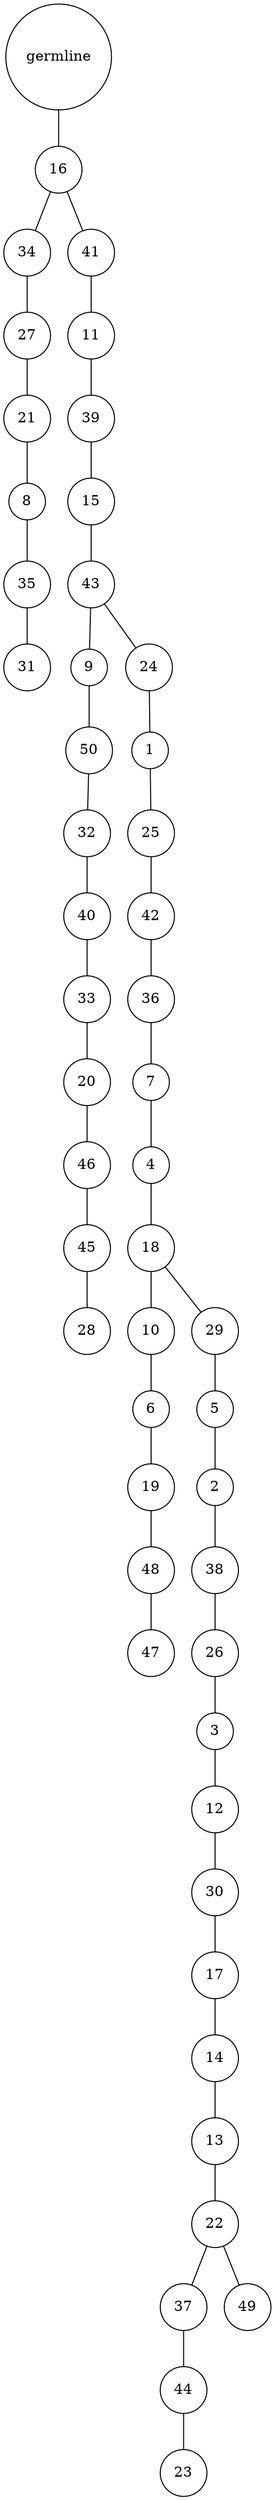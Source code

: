 graph {
	rankdir=UD;
	splines=line;
	node [shape=circle]
	"0x7fa379e05b80" [label="germline"];
	"0x7fa379e05bb0" [label="16"];
	"0x7fa379e05b80" -- "0x7fa379e05bb0" ;
	"0x7fa379e05be0" [label="34"];
	"0x7fa379e05bb0" -- "0x7fa379e05be0" ;
	"0x7fa379e05c10" [label="27"];
	"0x7fa379e05be0" -- "0x7fa379e05c10" ;
	"0x7fa379e05c40" [label="21"];
	"0x7fa379e05c10" -- "0x7fa379e05c40" ;
	"0x7fa379e05c70" [label="8"];
	"0x7fa379e05c40" -- "0x7fa379e05c70" ;
	"0x7fa379e05ca0" [label="35"];
	"0x7fa379e05c70" -- "0x7fa379e05ca0" ;
	"0x7fa379e05cd0" [label="31"];
	"0x7fa379e05ca0" -- "0x7fa379e05cd0" ;
	"0x7fa379e05d00" [label="41"];
	"0x7fa379e05bb0" -- "0x7fa379e05d00" ;
	"0x7fa379e05d30" [label="11"];
	"0x7fa379e05d00" -- "0x7fa379e05d30" ;
	"0x7fa379e05d60" [label="39"];
	"0x7fa379e05d30" -- "0x7fa379e05d60" ;
	"0x7fa379e05d90" [label="15"];
	"0x7fa379e05d60" -- "0x7fa379e05d90" ;
	"0x7fa379e05dc0" [label="43"];
	"0x7fa379e05d90" -- "0x7fa379e05dc0" ;
	"0x7fa379e05df0" [label="9"];
	"0x7fa379e05dc0" -- "0x7fa379e05df0" ;
	"0x7fa379e05e20" [label="50"];
	"0x7fa379e05df0" -- "0x7fa379e05e20" ;
	"0x7fa379e05e50" [label="32"];
	"0x7fa379e05e20" -- "0x7fa379e05e50" ;
	"0x7fa379e05e80" [label="40"];
	"0x7fa379e05e50" -- "0x7fa379e05e80" ;
	"0x7fa379e05eb0" [label="33"];
	"0x7fa379e05e80" -- "0x7fa379e05eb0" ;
	"0x7fa379e05ee0" [label="20"];
	"0x7fa379e05eb0" -- "0x7fa379e05ee0" ;
	"0x7fa379e05f10" [label="46"];
	"0x7fa379e05ee0" -- "0x7fa379e05f10" ;
	"0x7fa379e05f40" [label="45"];
	"0x7fa379e05f10" -- "0x7fa379e05f40" ;
	"0x7fa379e05f70" [label="28"];
	"0x7fa379e05f40" -- "0x7fa379e05f70" ;
	"0x7fa379e05fa0" [label="24"];
	"0x7fa379e05dc0" -- "0x7fa379e05fa0" ;
	"0x7fa379e05fd0" [label="1"];
	"0x7fa379e05fa0" -- "0x7fa379e05fd0" ;
	"0x7fa379e14040" [label="25"];
	"0x7fa379e05fd0" -- "0x7fa379e14040" ;
	"0x7fa379e14070" [label="42"];
	"0x7fa379e14040" -- "0x7fa379e14070" ;
	"0x7fa379e140a0" [label="36"];
	"0x7fa379e14070" -- "0x7fa379e140a0" ;
	"0x7fa379e140d0" [label="7"];
	"0x7fa379e140a0" -- "0x7fa379e140d0" ;
	"0x7fa379e14100" [label="4"];
	"0x7fa379e140d0" -- "0x7fa379e14100" ;
	"0x7fa379e14130" [label="18"];
	"0x7fa379e14100" -- "0x7fa379e14130" ;
	"0x7fa379e14160" [label="10"];
	"0x7fa379e14130" -- "0x7fa379e14160" ;
	"0x7fa379e14190" [label="6"];
	"0x7fa379e14160" -- "0x7fa379e14190" ;
	"0x7fa379e141c0" [label="19"];
	"0x7fa379e14190" -- "0x7fa379e141c0" ;
	"0x7fa379e141f0" [label="48"];
	"0x7fa379e141c0" -- "0x7fa379e141f0" ;
	"0x7fa379e14220" [label="47"];
	"0x7fa379e141f0" -- "0x7fa379e14220" ;
	"0x7fa379e14250" [label="29"];
	"0x7fa379e14130" -- "0x7fa379e14250" ;
	"0x7fa379e14280" [label="5"];
	"0x7fa379e14250" -- "0x7fa379e14280" ;
	"0x7fa379e142b0" [label="2"];
	"0x7fa379e14280" -- "0x7fa379e142b0" ;
	"0x7fa379e142e0" [label="38"];
	"0x7fa379e142b0" -- "0x7fa379e142e0" ;
	"0x7fa379e14310" [label="26"];
	"0x7fa379e142e0" -- "0x7fa379e14310" ;
	"0x7fa379e14340" [label="3"];
	"0x7fa379e14310" -- "0x7fa379e14340" ;
	"0x7fa379e14370" [label="12"];
	"0x7fa379e14340" -- "0x7fa379e14370" ;
	"0x7fa379e143a0" [label="30"];
	"0x7fa379e14370" -- "0x7fa379e143a0" ;
	"0x7fa379e143d0" [label="17"];
	"0x7fa379e143a0" -- "0x7fa379e143d0" ;
	"0x7fa379e14400" [label="14"];
	"0x7fa379e143d0" -- "0x7fa379e14400" ;
	"0x7fa379e14430" [label="13"];
	"0x7fa379e14400" -- "0x7fa379e14430" ;
	"0x7fa379e14460" [label="22"];
	"0x7fa379e14430" -- "0x7fa379e14460" ;
	"0x7fa379e14490" [label="37"];
	"0x7fa379e14460" -- "0x7fa379e14490" ;
	"0x7fa379e144c0" [label="44"];
	"0x7fa379e14490" -- "0x7fa379e144c0" ;
	"0x7fa379e144f0" [label="23"];
	"0x7fa379e144c0" -- "0x7fa379e144f0" ;
	"0x7fa379e14520" [label="49"];
	"0x7fa379e14460" -- "0x7fa379e14520" ;
}
